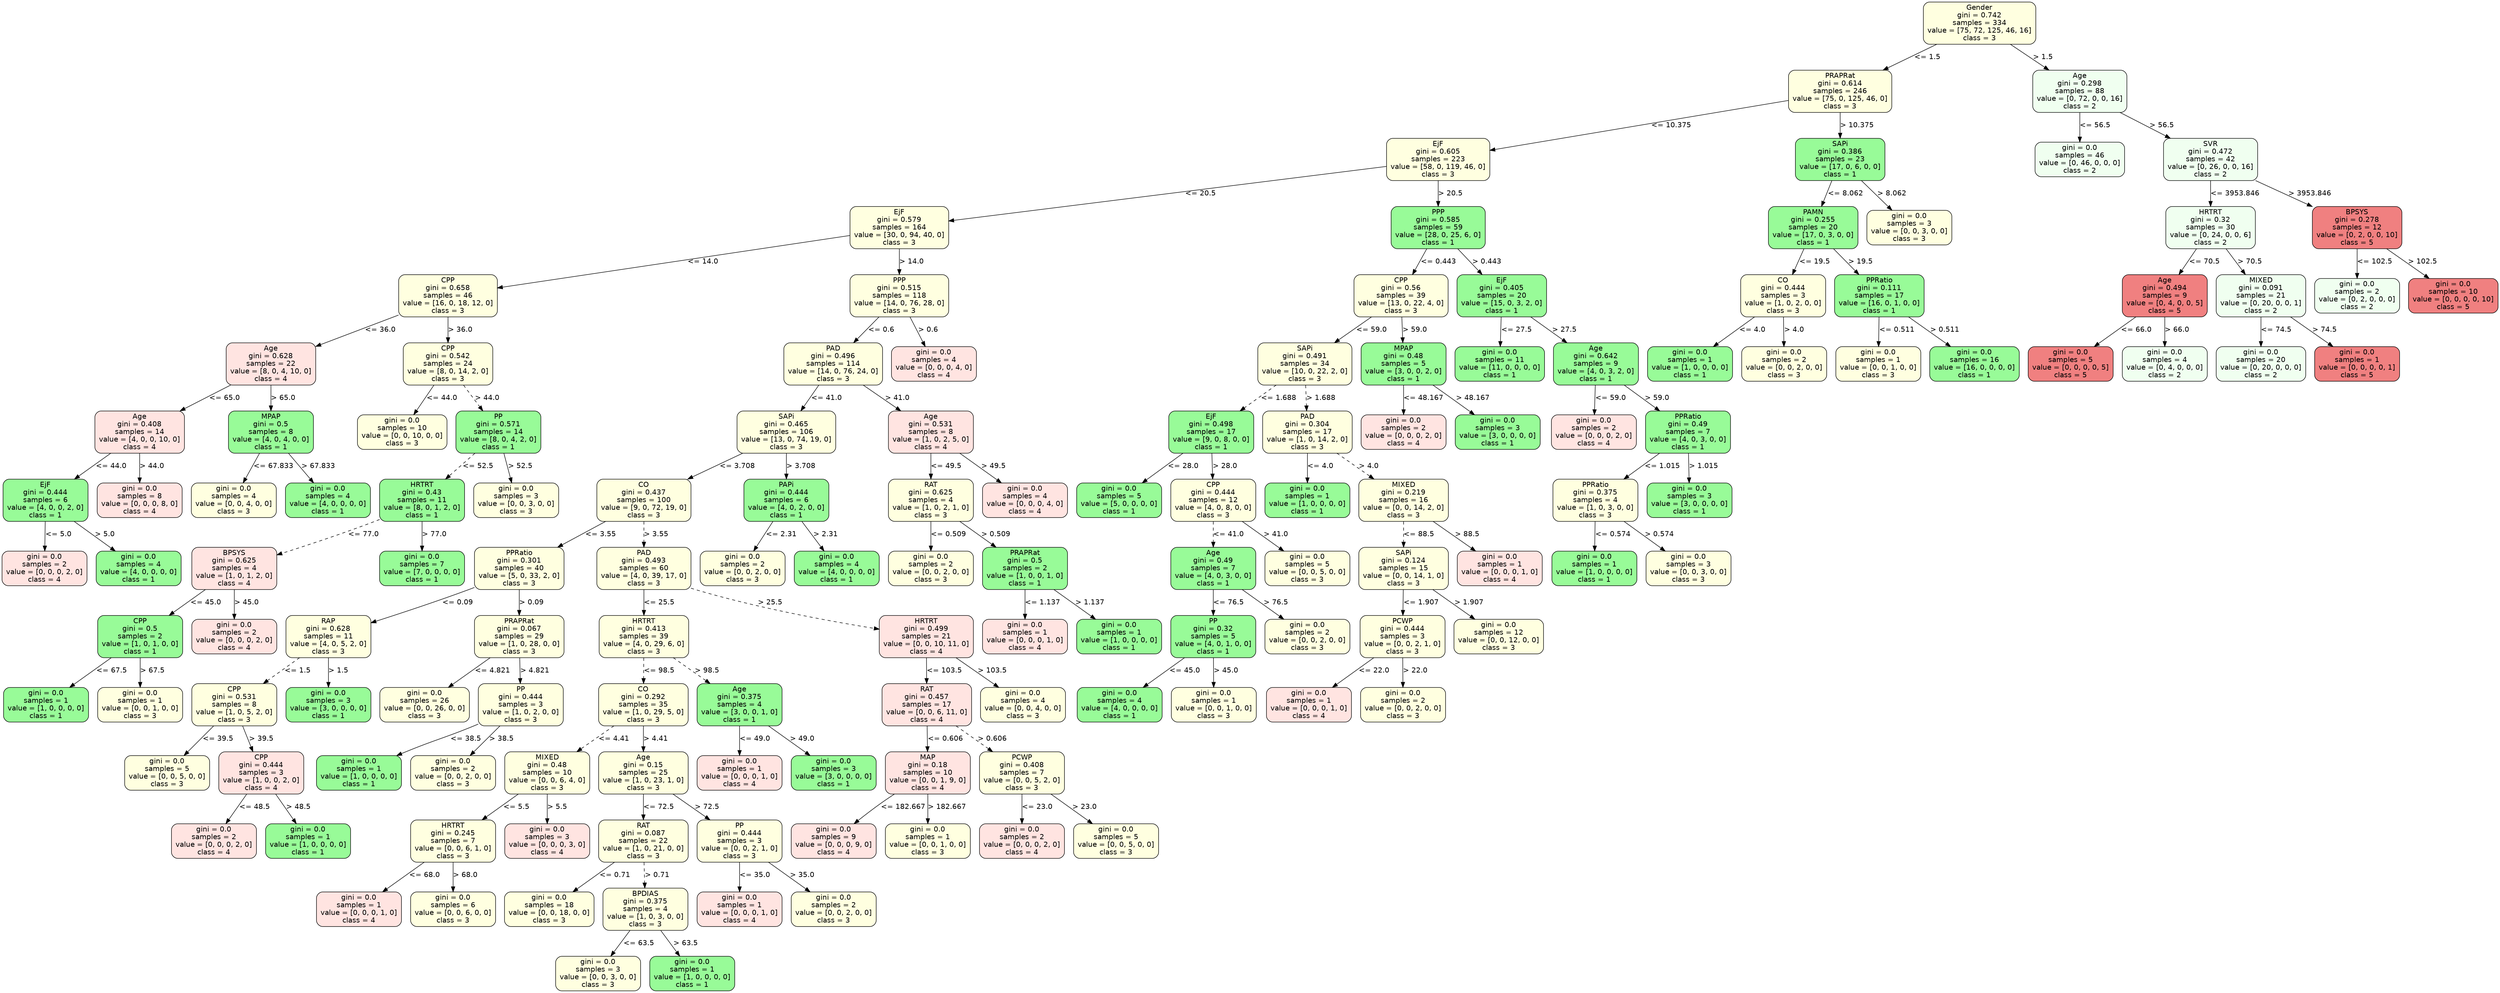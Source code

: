 strict digraph Tree {
	graph [bb="0,0,4344.5,1944"];
	node [color=black,
		fontname=helvetica,
		label="\N",
		shape=box,
		style="filled, rounded"
	];
	edge [fontname=helvetica];
	0	[fillcolor=lightyellow,
		height=1.1528,
		label="Gender\ngini = 0.742\nsamples = 334\nvalue = [75, 72, 125, 46, 16]\nclass = 3",
		pos="3388,1902.5",
		width=2.5694];
	1	[fillcolor=lightyellow,
		height=1.1528,
		label="PRAPRat\ngini = 0.614\nsamples = 246\nvalue = [75, 0, 125, 46, 0]\nclass = 3",
		pos="3276,1768.5",
		width=2.3611];
	0 -> 1	[label="<= 1.5",
		labelangle=45,
		labeldistance=2.5,
		lp="3356,1835.5",
		op="<=",
		param=1.5,
		pos="e,3310.6,1810.3 3353.5,1860.8 3342,1847.3 3329.1,1832 3317.1,1818",
		style=solid];
	124	[fillcolor=honeydew,
		height=1.1528,
		label="Age\ngini = 0.298\nsamples = 88\nvalue = [0, 72, 0, 0, 16]\nclass = 2",
		pos="3675,1768.5",
		width=2.1528];
	0 -> 124	[label="> 1.5",
		labelangle=-45,
		labeldistance=2.5,
		lp="3556.5,1835.5",
		op=">",
		param=1.5,
		pos="e,3597.3,1805.2 3476.1,1861 3511.6,1844.7 3552.5,1825.8 3588,1809.5",
		style=solid];
	2	[fillcolor=lightyellow,
		height=1.1528,
		label="EjF\ngini = 0.605\nsamples = 223\nvalue = [58, 0, 119, 46, 0]\nclass = 3",
		pos="2562,1634.5",
		width=2.3611];
	1 -> 2	[label="<= 10.375",
		lp="2972,1701.5",
		op="<=",
		param=10.375,
		pos="e,2647.1,1651.2 3190.9,1751.8 3056.8,1727 2797,1678.9 2656.9,1653",
		style=solid];
	115	[fillcolor=palegreen,
		height=1.1528,
		label="SAPi\ngini = 0.386\nsamples = 23\nvalue = [17, 0, 6, 0, 0]\nclass = 1",
		pos="3276,1634.5",
		width=2.0417];
	1 -> 115	[label="> 10.375",
		lp="3303,1701.5",
		op=">",
		param=10.375,
		pos="e,3276,1676.3 3276,1726.8 3276,1714 3276,1699.7 3276,1686.3",
		style=solid];
	3	[fillcolor=lightyellow,
		height=1.1528,
		label="EjF\ngini = 0.579\nsamples = 164\nvalue = [30, 0, 94, 40, 0]\nclass = 3",
		pos="1710,1500.5",
		width=2.25];
	2 -> 3	[label="<= 20.5",
		lp="2185.5,1567.5",
		op="<=",
		param=20.5,
		pos="e,1791.2,1514.1 2476.8,1620.3 2315.6,1595.3 1967.3,1541.4 1801.4,1515.7",
		style=solid];
	82	[fillcolor=palegreen,
		height=1.1528,
		label="PPP\ngini = 0.585\nsamples = 59\nvalue = [28, 0, 25, 6, 0]\nclass = 1",
		pos="2562,1500.5",
		width=2.1528];
	2 -> 82	[label="> 20.5",
		lp="2581.5,1567.5",
		op=">",
		param=20.5,
		pos="e,2562,1542.3 2562,1592.8 2562,1580 2562,1565.7 2562,1552.3",
		style=solid];
	4	[fillcolor=lightyellow,
		height=1.1528,
		label="CPP\ngini = 0.658\nsamples = 46\nvalue = [16, 0, 18, 12, 0]\nclass = 3",
		pos="805,1366.5",
		width=2.25];
	3 -> 4	[label="<= 14.0",
		lp="1308.5,1433.5",
		op="<=",
		param=14.0,
		pos="e,886.25,1379.4 1628.9,1487.7 1460.4,1463.1 1073.3,1406.6 896.32,1380.8",
		style=solid];
	25	[fillcolor=lightyellow,
		height=1.1528,
		label="PPP\ngini = 0.515\nsamples = 118\nvalue = [14, 0, 76, 28, 0]\nclass = 3",
		pos="1710,1366.5",
		width=2.25];
	3 -> 25	[label="> 14.0",
		lp="1729.5,1433.5",
		op=">",
		param=14.0,
		pos="e,1710,1408.3 1710,1458.8 1710,1446 1710,1431.7 1710,1418.3",
		style=solid];
	5	[fillcolor=mistyrose,
		height=1.1528,
		label="Age\ngini = 0.628\nsamples = 22\nvalue = [8, 0, 4, 10, 0]\nclass = 4",
		pos="526,1232.5",
		width=2.0417];
	4 -> 5	[label="<= 36.0",
		lp="697.5,1299.5",
		op="<=",
		param=36.0,
		pos="e,599.65,1268.3 723.93,1327.1 687.74,1310 645.14,1289.9 608.76,1272.7",
		style=solid];
	14	[fillcolor=lightyellow,
		height=1.1528,
		label="CPP\ngini = 0.542\nsamples = 24\nvalue = [8, 0, 14, 2, 0]\nclass = 3",
		pos="805,1232.5",
		width=2.0417];
	4 -> 14	[label="> 36.0",
		lp="824.5,1299.5",
		op=">",
		param=36.0,
		pos="e,805,1274.3 805,1324.8 805,1312 805,1297.7 805,1284.3",
		style=solid];
	6	[fillcolor=mistyrose,
		height=1.1528,
		label="Age\ngini = 0.408\nsamples = 14\nvalue = [4, 0, 0, 10, 0]\nclass = 4",
		pos="307,1098.5",
		width=2.0417];
	5 -> 6	[label="<= 65.0",
		lp="447.5,1165.5",
		op="<=",
		param=65.0,
		pos="e,374.45,1140.2 458.8,1191 434.85,1176.6 407.7,1160.2 383.05,1145.3",
		style=solid];
	11	[fillcolor=palegreen,
		height=1.1528,
		label="MPAP\ngini = 0.5\nsamples = 8\nvalue = [4, 0, 4, 0, 0]\nclass = 1",
		pos="526,1098.5",
		width=1.9444];
	5 -> 11	[label="> 65.0",
		lp="545.5,1165.5",
		op=">",
		param=65.0,
		pos="e,526,1140.3 526,1190.8 526,1178 526,1163.7 526,1150.3",
		style=solid];
	7	[fillcolor=palegreen,
		height=1.1528,
		label="EjF\ngini = 0.444\nsamples = 6\nvalue = [4, 0, 0, 2, 0]\nclass = 1",
		pos="149,964.5",
		width=1.9444];
	6 -> 7	[label="<= 44.0",
		lp="256.5,1031.5",
		op="<=",
		param=44.0,
		pos="e,197.53,1006 258.31,1056.8 241.56,1042.8 222.67,1027 205.36,1012.6",
		style=solid];
	10	[fillcolor=mistyrose,
		height=0.94444,
		label="gini = 0.0\nsamples = 8\nvalue = [0, 0, 0, 8, 0]\nclass = 4",
		pos="307,964.5",
		width=1.9444];
	6 -> 10	[label="> 44.0",
		lp="326.5,1031.5",
		op=">",
		param=44.0,
		pos="e,307,998.74 307,1056.8 307,1041.7 307,1024.4 307,1009.1",
		style=solid];
	8	[fillcolor=mistyrose,
		height=0.94444,
		label="gini = 0.0\nsamples = 2\nvalue = [0, 0, 0, 2, 0]\nclass = 4",
		pos="70,830.5",
		width=1.9444];
	7 -> 8	[label="<= 5.0",
		lp="132,897.5",
		op="<=",
		param=5.0,
		pos="e,89.896,864.74 124.65,922.82 115.33,907.24 104.68,889.45 95.272,873.73",
		style=solid];
	9	[fillcolor=palegreen,
		height=0.94444,
		label="gini = 0.0\nsamples = 4\nvalue = [4, 0, 0, 0, 0]\nclass = 1",
		pos="228,830.5",
		width=1.9444];
	7 -> 9	[label="> 5.0",
		lp="206.5,897.5",
		op=">",
		param=5.0,
		pos="e,208.1,864.74 173.35,922.82 182.67,907.24 193.32,889.45 202.73,873.73",
		style=solid];
	12	[fillcolor=lightyellow,
		height=0.94444,
		label="gini = 0.0\nsamples = 4\nvalue = [0, 0, 4, 0, 0]\nclass = 3",
		pos="465,964.5",
		width=1.9444];
	11 -> 12	[label="<= 67.833",
		lp="529,1031.5",
		op="<=",
		param=67.833,
		pos="e,480.36,998.74 507.2,1056.8 500.07,1041.4 491.93,1023.8 484.72,1008.2",
		style=solid];
	13	[fillcolor=palegreen,
		height=0.94444,
		label="gini = 0.0\nsamples = 4\nvalue = [4, 0, 0, 0, 0]\nclass = 1",
		pos="623,964.5",
		width=1.9444];
	11 -> 13	[label="> 67.833",
		lp="605,1031.5",
		op=">",
		param=67.833,
		pos="e,598.57,998.74 555.89,1056.8 567.56,1040.9 580.91,1022.8 592.62,1006.8",
		style=solid];
	15	[fillcolor=lightyellow,
		height=0.94444,
		label="gini = 0.0\nsamples = 10\nvalue = [0, 0, 10, 0, 0]\nclass = 3",
		pos="747,1098.5",
		width=2.0417];
	14 -> 15	[label="<= 44.0",
		lp="801.5,1165.5",
		op="<=",
		param=44.0,
		pos="e,761.61,1132.7 787.12,1190.8 780.34,1175.4 772.61,1157.8 765.75,1142.2",
		style=solid];
	16	[fillcolor=palegreen,
		height=1.1528,
		label="PP\ngini = 0.571\nsamples = 14\nvalue = [8, 0, 4, 2, 0]\nclass = 1",
		pos="909,1098.5",
		width=1.9444];
	14 -> 16	[label="> 44.0",
		lp="880.5,1165.5",
		op=">",
		param=44.0,
		pos="e,876.87,1140.3 837.05,1190.8 847.63,1177.4 859.5,1162.3 870.51,1148.4",
		style=dashed];
	17	[fillcolor=palegreen,
		height=1.1528,
		label="HRTRT\ngini = 0.43\nsamples = 11\nvalue = [8, 0, 1, 2, 0]\nclass = 1",
		pos="781,964.5",
		width=1.9444];
	16 -> 17	[label="<= 52.5",
		lp="872.5,1031.5",
		op="<=",
		param=52.5,
		pos="e,820.54,1006.3 869.55,1056.8 856.29,1043.1 841.37,1027.8 827.61,1013.6",
		style=dashed];
	24	[fillcolor=lightyellow,
		height=0.94444,
		label="gini = 0.0\nsamples = 3\nvalue = [0, 0, 3, 0, 0]\nclass = 3",
		pos="939,964.5",
		width=1.9444];
	16 -> 24	[label="> 52.5",
		lp="944.5,1031.5",
		op=">",
		param=52.5,
		pos="e,931.44,998.74 918.25,1056.8 921.72,1041.5 925.68,1024.1 929.2,1008.6",
		style=solid];
	18	[fillcolor=mistyrose,
		height=1.1528,
		label="BPSYS\ngini = 0.625\nsamples = 4\nvalue = [1, 0, 1, 2, 0]\nclass = 4",
		pos="583,830.5",
		width=1.9444];
	17 -> 18	[label="<= 77.0",
		lp="711.5,897.5",
		op="<=",
		param=77.0,
		pos="e,643.98,872.15 720.25,923 698.78,908.68 674.47,892.48 652.34,877.73",
		style=dashed];
	23	[fillcolor=palegreen,
		height=0.94444,
		label="gini = 0.0\nsamples = 7\nvalue = [7, 0, 0, 0, 0]\nclass = 1",
		pos="781,830.5",
		width=1.9444];
	17 -> 23	[label="> 77.0",
		lp="800.5,897.5",
		op=">",
		param=77.0,
		pos="e,781,864.74 781,922.82 781,907.68 781,890.44 781,875.05",
		style=solid];
	19	[fillcolor=palegreen,
		height=1.1528,
		label="CPP\ngini = 0.5\nsamples = 2\nvalue = [1, 0, 1, 0, 0]\nclass = 1",
		pos="425,696.5",
		width=1.9444];
	18 -> 19	[label="<= 45.0",
		lp="532.5,763.5",
		op="<=",
		param=45.0,
		pos="e,473.53,738.05 534.31,788.82 517.56,774.83 498.67,759.04 481.36,744.59",
		style=solid];
	22	[fillcolor=mistyrose,
		height=0.94444,
		label="gini = 0.0\nsamples = 2\nvalue = [0, 0, 0, 2, 0]\nclass = 4",
		pos="583,696.5",
		width=1.9444];
	18 -> 22	[label="> 45.0",
		lp="602.5,763.5",
		op=">",
		param=45.0,
		pos="e,583,730.74 583,788.82 583,773.68 583,756.44 583,741.05",
		style=solid];
	20	[fillcolor=palegreen,
		height=0.94444,
		label="gini = 0.0\nsamples = 1\nvalue = [1, 0, 0, 0, 0]\nclass = 1",
		pos="267,562.5",
		width=1.9444];
	19 -> 20	[label="<= 67.5",
		lp="374.5,629.5",
		op="<=",
		param=67.5,
		pos="e,306.53,596.53 376.31,654.82 356.62,638.37 333.98,619.46 314.43,603.12",
		style=solid];
	21	[fillcolor=lightyellow,
		height=0.94444,
		label="gini = 0.0\nsamples = 1\nvalue = [0, 0, 1, 0, 0]\nclass = 3",
		pos="425,562.5",
		width=1.9444];
	19 -> 21	[label="> 67.5",
		lp="444.5,629.5",
		op=">",
		param=67.5,
		pos="e,425,596.74 425,654.82 425,639.68 425,622.44 425,607.05",
		style=solid];
	26	[fillcolor=lightyellow,
		height=1.1528,
		label="PAD\ngini = 0.496\nsamples = 114\nvalue = [14, 0, 76, 24, 0]\nclass = 3",
		pos="1599,1232.5",
		width=2.25];
	25 -> 26	[label="<= 0.6",
		lp="1678,1299.5",
		op="<=",
		param=0.6,
		pos="e,1633.3,1274.3 1675.8,1324.8 1664.4,1311.3 1651.6,1296 1639.8,1282",
		style=solid];
	81	[fillcolor=mistyrose,
		height=0.94444,
		label="gini = 0.0\nsamples = 4\nvalue = [0, 0, 0, 4, 0]\nclass = 4",
		pos="1768,1232.5",
		width=1.9444];
	25 -> 81	[label="> 0.6",
		lp="1756.5,1299.5",
		op=">",
		param=0.6,
		pos="e,1753.4,1266.7 1727.9,1324.8 1734.7,1309.4 1742.4,1291.8 1749.3,1276.2",
		style=solid];
	27	[fillcolor=lightyellow,
		height=1.1528,
		label="SAPi\ngini = 0.465\nsamples = 106\nvalue = [13, 0, 74, 19, 0]\nclass = 3",
		pos="1483,1098.5",
		width=2.25];
	26 -> 27	[label="<= 41.0",
		lp="1568.5,1165.5",
		op="<=",
		param=41.0,
		pos="e,1518.8,1140.3 1563.2,1190.8 1551.3,1177.3 1538,1162 1525.6,1148",
		style=solid];
	74	[fillcolor=mistyrose,
		height=1.1528,
		label="Age\ngini = 0.531\nsamples = 8\nvalue = [1, 0, 2, 5, 0]\nclass = 4",
		pos="1711,1098.5",
		width=1.9444];
	26 -> 74	[label="> 41.0",
		lp="1678.5,1165.5",
		op=">",
		param=41.0,
		pos="e,1676.4,1140.3 1633.5,1190.8 1645,1177.3 1657.9,1162 1669.9,1148",
		style=solid];
	28	[fillcolor=lightyellow,
		height=1.1528,
		label="CO\ngini = 0.437\nsamples = 100\nvalue = [9, 0, 72, 19, 0]\nclass = 3",
		pos="1229,964.5",
		width=2.1528];
	27 -> 28	[label="<= 3.708",
		lp="1391.5,1031.5",
		op="<=",
		param=3.708,
		pos="e,1306.8,1005.9 1405.1,1057 1376.8,1042.3 1344.7,1025.6 1315.7,1010.5",
		style=solid];
	71	[fillcolor=palegreen,
		height=1.1528,
		label="PAPi\ngini = 0.444\nsamples = 6\nvalue = [4, 0, 2, 0, 0]\nclass = 1",
		pos="1483,964.5",
		width=1.9444];
	27 -> 71	[label="> 3.708",
		lp="1506,1031.5",
		op=">",
		param=3.708,
		pos="e,1483,1006.3 1483,1056.8 1483,1044 1483,1029.7 1483,1016.3",
		style=solid];
	29	[fillcolor=lightyellow,
		height=1.1528,
		label="PPRatio\ngini = 0.301\nsamples = 40\nvalue = [5, 0, 33, 2, 0]\nclass = 3",
		pos="1021,830.5",
		width=2.0417];
	28 -> 29	[label="<= 3.55",
		lp="1155.5,897.5",
		op="<=",
		param=3.55,
		pos="e,1085.1,872.15 1165.2,923 1142.5,908.62 1116.9,892.34 1093.5,877.53",
		style=solid];
	42	[fillcolor=lightyellow,
		height=1.1528,
		label="PAD\ngini = 0.493\nsamples = 60\nvalue = [4, 0, 39, 17, 0]\nclass = 3",
		pos="1229,830.5",
		width=2.1528];
	28 -> 42	[label="> 3.55",
		lp="1248.5,897.5",
		op=">",
		param=3.55,
		pos="e,1229,872.27 1229,922.82 1229,910.02 1229,895.73 1229,882.32",
		style=dashed];
	30	[fillcolor=lightyellow,
		height=1.1528,
		label="RAP\ngini = 0.628\nsamples = 11\nvalue = [4, 0, 5, 2, 0]\nclass = 3",
		pos="741,696.5",
		width=1.9444];
	29 -> 30	[label="<= 0.09",
		lp="913.5,763.5",
		op="<=",
		param=0.09,
		pos="e,811.18,730.59 947.43,794.82 908.35,776.39 860.27,753.73 820.35,734.91",
		style=solid];
	37	[fillcolor=lightyellow,
		height=1.1528,
		label="PRAPRat\ngini = 0.067\nsamples = 29\nvalue = [1, 0, 28, 0, 0]\nclass = 3",
		pos="1021,696.5",
		width=2.0417];
	29 -> 37	[label="> 0.09",
		lp="1040.5,763.5",
		op=">",
		param=0.09,
		pos="e,1021,738.27 1021,788.82 1021,776.02 1021,761.73 1021,748.32",
		style=solid];
	31	[fillcolor=lightyellow,
		height=1.1528,
		label="CPP\ngini = 0.531\nsamples = 8\nvalue = [1, 0, 5, 2, 0]\nclass = 3",
		pos="583,562.5",
		width=1.9444];
	30 -> 31	[label="<= 1.5",
		lp="687,629.5",
		op="<=",
		param=1.5,
		pos="e,631.53,604.05 692.31,654.82 675.56,640.83 656.67,625.04 639.36,610.59",
		style=dashed];
	36	[fillcolor=palegreen,
		height=0.94444,
		label="gini = 0.0\nsamples = 3\nvalue = [3, 0, 0, 0, 0]\nclass = 1",
		pos="741,562.5",
		width=1.9444];
	30 -> 36	[label="> 1.5",
		lp="756.5,629.5",
		op=">",
		param=1.5,
		pos="e,741,596.74 741,654.82 741,639.68 741,622.44 741,607.05",
		style=solid];
	32	[fillcolor=lightyellow,
		height=0.94444,
		label="gini = 0.0\nsamples = 5\nvalue = [0, 0, 5, 0, 0]\nclass = 3",
		pos="432,428.5",
		width=1.9444];
	31 -> 32	[label="<= 39.5",
		lp="536.5,495.5",
		op="<=",
		param=39.5,
		pos="e,470.03,462.74 536.46,520.82 517.81,504.51 496.38,485.78 477.8,469.54",
		style=solid];
	33	[fillcolor=mistyrose,
		height=1.1528,
		label="CPP\ngini = 0.444\nsamples = 3\nvalue = [1, 0, 0, 2, 0]\nclass = 4",
		pos="590,428.5",
		width=1.9444];
	31 -> 33	[label="> 39.5",
		lp="606.5,495.5",
		op=">",
		param=39.5,
		pos="e,587.84,470.27 585.16,520.82 585.84,508.02 586.59,493.73 587.31,480.32",
		style=solid];
	34	[fillcolor=mistyrose,
		height=0.94444,
		label="gini = 0.0\nsamples = 2\nvalue = [0, 0, 0, 2, 0]\nclass = 4",
		pos="513,294.5",
		width=1.9444];
	33 -> 34	[label="<= 48.5",
		lp="577.5,361.5",
		op="<=",
		param=48.5,
		pos="e,532.39,328.74 566.27,386.82 557.18,371.24 546.8,353.45 537.63,337.73",
		style=solid];
	35	[fillcolor=palegreen,
		height=0.94444,
		label="gini = 0.0\nsamples = 1\nvalue = [1, 0, 0, 0, 0]\nclass = 1",
		pos="671,294.5",
		width=1.9444];
	33 -> 35	[label="> 48.5",
		lp="652.5,361.5",
		op=">",
		param=48.5,
		pos="e,650.6,328.74 614.96,386.82 624.61,371.1 635.65,353.11 645.36,337.29",
		style=solid];
	38	[fillcolor=lightyellow,
		height=0.94444,
		label="gini = 0.0\nsamples = 26\nvalue = [0, 0, 26, 0, 0]\nclass = 3",
		pos="903,562.5",
		width=2.0417];
	37 -> 38	[label="<= 4.821",
		lp="993.5,629.5",
		op="<=",
		param=4.821,
		pos="e,932.72,596.74 984.63,654.82 970.32,638.8 953.91,620.45 939.57,604.41",
		style=solid];
	39	[fillcolor=lightyellow,
		height=1.1528,
		label="PP\ngini = 0.444\nsamples = 3\nvalue = [1, 0, 2, 0, 0]\nclass = 3",
		pos="1065,562.5",
		width=1.9444];
	37 -> 39	[label="> 4.821",
		lp="1068,629.5",
		op=">",
		param=4.821,
		pos="e,1051.4,604.27 1034.6,654.82 1038.9,641.9 1043.7,627.45 1048.2,613.92",
		style=solid];
	40	[fillcolor=palegreen,
		height=0.94444,
		label="gini = 0.0\nsamples = 1\nvalue = [1, 0, 0, 0, 0]\nclass = 1",
		pos="750,428.5",
		width=1.9444];
	39 -> 40	[label="<= 38.5",
		lp="951.5,495.5",
		op="<=",
		param=38.5,
		pos="e,812.53,462.69 994.6,525.13 991.38,523.69 988.16,522.31 985,521 968.15,514.03 845.83,477.01 829,470 826.63,469.01 824.24,467.99 \
821.84,466.92",
		style=solid];
	41	[fillcolor=lightyellow,
		height=0.94444,
		label="gini = 0.0\nsamples = 2\nvalue = [0, 0, 2, 0, 0]\nclass = 3",
		pos="908,428.5",
		width=1.9444];
	39 -> 41	[label="> 38.5",
		lp="1011.5,495.5",
		op=">",
		param=38.5,
		pos="e,947.28,462.53 1016.6,520.82 997.05,504.37 974.55,485.46 955.13,469.12",
		style=solid];
	43	[fillcolor=lightyellow,
		height=1.1528,
		label="HRTRT\ngini = 0.413\nsamples = 39\nvalue = [4, 0, 29, 6, 0]\nclass = 3",
		pos="1229,696.5",
		width=2.0417];
	42 -> 43	[label="<= 25.5",
		lp="1252.5,763.5",
		op="<=",
		param=25.5,
		pos="e,1229,738.27 1229,788.82 1229,776.02 1229,761.73 1229,748.32",
		style=solid];
	62	[fillcolor=mistyrose,
		height=1.1528,
		label="HRTRT\ngini = 0.499\nsamples = 21\nvalue = [0, 0, 10, 11, 0]\nclass = 4",
		pos="1703,696.5",
		width=2.1528];
	42 -> 62	[label="> 25.5",
		lp="1440.5,763.5",
		op=">",
		param=25.5,
		pos="e,1625.3,711.04 1306.9,792.3 1310,791.14 1313,790.04 1316,789 1416.4,754.17 1536,728.15 1615.4,712.93",
		style=dashed];
	44	[fillcolor=lightyellow,
		height=1.1528,
		label="CO\ngini = 0.292\nsamples = 35\nvalue = [1, 0, 29, 5, 0]\nclass = 3",
		pos="1228,562.5",
		width=2.0417];
	43 -> 44	[label="<= 98.5",
		lp="1252.5,629.5",
		op="<=",
		param=98.5,
		pos="e,1228.3,604.27 1228.7,654.82 1228.6,642.02 1228.5,627.73 1228.4,614.32",
		style=dashed];
	59	[fillcolor=palegreen,
		height=1.1528,
		label="Age\ngini = 0.375\nsamples = 4\nvalue = [3, 0, 0, 1, 0]\nclass = 1",
		pos="1390,562.5",
		width=1.9444];
	43 -> 59	[label="> 98.5",
		lp="1334.5,629.5",
		op=">",
		param=98.5,
		pos="e,1340.5,604.05 1278.6,654.82 1295.7,640.83 1314.9,625.04 1332.6,610.59",
		style=dashed];
	45	[fillcolor=lightyellow,
		height=1.1528,
		label="MIXED\ngini = 0.48\nsamples = 10\nvalue = [0, 0, 6, 4, 0]\nclass = 3",
		pos="1066,428.5",
		width=1.9444];
	44 -> 45	[label="<= 4.41",
		lp="1175.5,495.5",
		op="<=",
		param=4.41,
		pos="e,1115.8,470.05 1178.1,520.82 1160.9,506.83 1141.5,491.04 1123.8,476.59",
		style=dashed];
	50	[fillcolor=lightyellow,
		height=1.1528,
		label="Age\ngini = 0.15\nsamples = 25\nvalue = [1, 0, 23, 1, 0]\nclass = 3",
		pos="1228,428.5",
		width=2.0417];
	44 -> 50	[label="> 4.41",
		lp="1247.5,495.5",
		op=">",
		param=4.41,
		pos="e,1228,470.27 1228,520.82 1228,508.02 1228,493.73 1228,480.32",
		style=solid];
	46	[fillcolor=lightyellow,
		height=1.1528,
		label="HRTRT\ngini = 0.245\nsamples = 7\nvalue = [0, 0, 6, 1, 0]\nclass = 3",
		pos="908,294.5",
		width=1.9444];
	45 -> 46	[label="<= 5.5",
		lp="1012,361.5",
		op="<=",
		param=5.5,
		pos="e,956.53,336.05 1017.3,386.82 1000.6,372.83 981.67,357.04 964.36,342.59",
		style=solid];
	49	[fillcolor=mistyrose,
		height=0.94444,
		label="gini = 0.0\nsamples = 3\nvalue = [0, 0, 0, 3, 0]\nclass = 4",
		pos="1066,294.5",
		width=1.9444];
	45 -> 49	[label="> 5.5",
		lp="1081.5,361.5",
		op=">",
		param=5.5,
		pos="e,1066,328.74 1066,386.82 1066,371.68 1066,354.44 1066,339.05",
		style=solid];
	47	[fillcolor=mistyrose,
		height=0.94444,
		label="gini = 0.0\nsamples = 1\nvalue = [0, 0, 0, 1, 0]\nclass = 4",
		pos="750,160.5",
		width=1.9444];
	46 -> 47	[label="<= 68.0",
		lp="857.5,227.5",
		op="<=",
		param=68.0,
		pos="e,789.53,194.53 859.31,252.82 839.62,236.37 816.98,217.46 797.43,201.12",
		style=solid];
	48	[fillcolor=lightyellow,
		height=0.94444,
		label="gini = 0.0\nsamples = 6\nvalue = [0, 0, 6, 0, 0]\nclass = 3",
		pos="908,160.5",
		width=1.9444];
	46 -> 48	[label="> 68.0",
		lp="927.5,227.5",
		op=">",
		param=68.0,
		pos="e,908,194.74 908,252.82 908,237.68 908,220.44 908,205.05",
		style=solid];
	51	[fillcolor=lightyellow,
		height=1.1528,
		label="RAT\ngini = 0.087\nsamples = 22\nvalue = [1, 0, 21, 0, 0]\nclass = 3",
		pos="1228,294.5",
		width=2.0417];
	50 -> 51	[label="<= 72.5",
		lp="1251.5,361.5",
		op="<=",
		param=72.5,
		pos="e,1228,336.27 1228,386.82 1228,374.02 1228,359.73 1228,346.32",
		style=solid];
	56	[fillcolor=lightyellow,
		height=1.1528,
		label="PP\ngini = 0.444\nsamples = 3\nvalue = [0, 0, 2, 1, 0]\nclass = 3",
		pos="1390,294.5",
		width=1.9444];
	50 -> 56	[label="> 72.5",
		lp="1333.5,361.5",
		op=">",
		param=72.5,
		pos="e,1340.2,336.05 1277.9,386.82 1295.1,372.83 1314.5,357.04 1332.2,342.59",
		style=solid];
	52	[fillcolor=lightyellow,
		height=0.94444,
		label="gini = 0.0\nsamples = 18\nvalue = [0, 0, 18, 0, 0]\nclass = 3",
		pos="1070,160.5",
		width=2.0417];
	51 -> 52	[label="<= 0.71",
		lp="1177.5,227.5",
		op="<=",
		param=0.71,
		pos="e,1109.5,194.53 1179.3,252.82 1159.6,236.37 1137,217.46 1117.4,201.12",
		style=solid];
	53	[fillcolor=lightyellow,
		height=1.1528,
		label="BPDIAS\ngini = 0.375\nsamples = 4\nvalue = [1, 0, 3, 0, 0]\nclass = 3",
		pos="1232,160.5",
		width=1.9444];
	51 -> 53	[label="> 0.71",
		lp="1250.5,227.5",
		op=">",
		param=0.71,
		pos="e,1230.8,202.27 1229.2,252.82 1229.6,240.02 1230.1,225.73 1230.5,212.32",
		style=dashed];
	54	[fillcolor=lightyellow,
		height=0.94444,
		label="gini = 0.0\nsamples = 3\nvalue = [0, 0, 3, 0, 0]\nclass = 3",
		pos="1153,34",
		width=1.9444];
	53 -> 54	[label="<= 63.5",
		lp="1218.5,93.5",
		op="<=",
		param=63.5,
		pos="e,1174.2,68.379 1206.1,118.73 1197.6,105.35 1188.2,90.465 1179.6,76.995",
		style=solid];
	55	[fillcolor=palegreen,
		height=0.94444,
		label="gini = 0.0\nsamples = 1\nvalue = [1, 0, 0, 0, 0]\nclass = 1",
		pos="1311,34",
		width=1.9444];
	53 -> 55	[label="> 63.5",
		lp="1298.5,93.5",
		op=">",
		param=63.5,
		pos="e,1289.8,68.379 1257.9,118.73 1266.4,105.35 1275.8,90.465 1284.4,76.995",
		style=solid];
	57	[fillcolor=mistyrose,
		height=0.94444,
		label="gini = 0.0\nsamples = 1\nvalue = [0, 0, 0, 1, 0]\nclass = 4",
		pos="1390,160.5",
		width=1.9444];
	56 -> 57	[label="<= 35.0",
		lp="1413.5,227.5",
		op="<=",
		param=35.0,
		pos="e,1390,194.74 1390,252.82 1390,237.68 1390,220.44 1390,205.05",
		style=solid];
	58	[fillcolor=lightyellow,
		height=0.94444,
		label="gini = 0.0\nsamples = 2\nvalue = [0, 0, 2, 0, 0]\nclass = 3",
		pos="1548,160.5",
		width=1.9444];
	56 -> 58	[label="> 35.0",
		lp="1493.5,227.5",
		op=">",
		param=35.0,
		pos="e,1508.5,194.53 1438.7,252.82 1458.4,236.37 1481,217.46 1500.6,201.12",
		style=solid];
	60	[fillcolor=mistyrose,
		height=0.94444,
		label="gini = 0.0\nsamples = 1\nvalue = [0, 0, 0, 1, 0]\nclass = 4",
		pos="1390,428.5",
		width=1.9444];
	59 -> 60	[label="<= 49.0",
		lp="1413.5,495.5",
		op="<=",
		param=49.0,
		pos="e,1390,462.74 1390,520.82 1390,505.68 1390,488.44 1390,473.05",
		style=solid];
	61	[fillcolor=palegreen,
		height=0.94444,
		label="gini = 0.0\nsamples = 3\nvalue = [3, 0, 0, 0, 0]\nclass = 1",
		pos="1548,428.5",
		width=1.9444];
	59 -> 61	[label="> 49.0",
		lp="1493.5,495.5",
		op=">",
		param=49.0,
		pos="e,1508.5,462.53 1438.7,520.82 1458.4,504.37 1481,485.46 1500.6,469.12",
		style=solid];
	63	[fillcolor=mistyrose,
		height=1.1528,
		label="RAT\ngini = 0.457\nsamples = 17\nvalue = [0, 0, 6, 11, 0]\nclass = 4",
		pos="1704,562.5",
		width=2.0417];
	62 -> 63	[label="<= 103.5",
		lp="1731.5,629.5",
		op="<=",
		param=103.5,
		pos="e,1703.7,604.27 1703.3,654.82 1703.4,642.02 1703.5,627.73 1703.6,614.32",
		style=solid];
	70	[fillcolor=lightyellow,
		height=0.94444,
		label="gini = 0.0\nsamples = 4\nvalue = [0, 0, 4, 0, 0]\nclass = 3",
		pos="1866,562.5",
		width=1.9444];
	62 -> 70	[label="> 103.5",
		lp="1813,629.5",
		op=">",
		param=103.5,
		pos="e,1825.2,596.53 1753.2,654.82 1773.6,638.3 1797.1,619.29 1817.3,602.9",
		style=solid];
	64	[fillcolor=mistyrose,
		height=1.1528,
		label="MAP\ngini = 0.18\nsamples = 10\nvalue = [0, 0, 1, 9, 0]\nclass = 4",
		pos="1706,428.5",
		width=1.9444];
	63 -> 64	[label="<= 0.606",
		lp="1733.5,495.5",
		op="<=",
		param=0.606,
		pos="e,1705.4,470.27 1704.6,520.82 1704.8,508.02 1705,493.73 1705.2,480.32",
		style=solid];
	67	[fillcolor=lightyellow,
		height=1.1528,
		label="PCWP\ngini = 0.408\nsamples = 7\nvalue = [0, 0, 5, 2, 0]\nclass = 3",
		pos="1864,428.5",
		width=1.9444];
	63 -> 67	[label="> 0.606",
		lp="1812,495.5",
		op=">",
		param=0.606,
		pos="e,1814.9,470.05 1753.3,520.82 1770.3,506.83 1789.4,491.04 1806.9,476.59",
		style=dashed];
	65	[fillcolor=mistyrose,
		height=0.94444,
		label="gini = 0.0\nsamples = 9\nvalue = [0, 0, 0, 9, 0]\nclass = 4",
		pos="1548,294.5",
		width=1.9444];
	64 -> 65	[label="<= 182.667",
		lp="1667,361.5",
		op="<=",
		param=182.667,
		pos="e,1585.3,328.83 1654,386.91 1646.6,380.96 1639.1,374.87 1632,369 1619.2,358.33 1605.5,346.52 1592.9,335.54",
		style=solid];
	66	[fillcolor=lightyellow,
		height=0.94444,
		label="gini = 0.0\nsamples = 1\nvalue = [0, 0, 1, 0, 0]\nclass = 3",
		pos="1706,294.5",
		width=1.9444];
	64 -> 66	[label="> 182.667",
		lp="1736.5,361.5",
		op=">",
		param=182.667,
		pos="e,1706,328.74 1706,386.82 1706,371.68 1706,354.44 1706,339.05",
		style=solid];
	68	[fillcolor=mistyrose,
		height=0.94444,
		label="gini = 0.0\nsamples = 2\nvalue = [0, 0, 0, 2, 0]\nclass = 4",
		pos="1864,294.5",
		width=1.9444];
	67 -> 68	[label="<= 23.0",
		lp="1887.5,361.5",
		op="<=",
		param=23.0,
		pos="e,1864,328.74 1864,386.82 1864,371.68 1864,354.44 1864,339.05",
		style=solid];
	69	[fillcolor=lightyellow,
		height=0.94444,
		label="gini = 0.0\nsamples = 5\nvalue = [0, 0, 5, 0, 0]\nclass = 3",
		pos="2022,294.5",
		width=1.9444];
	67 -> 69	[label="> 23.0",
		lp="1967.5,361.5",
		op=">",
		param=23.0,
		pos="e,1982.5,328.53 1912.7,386.82 1932.4,370.37 1955,351.46 1974.6,335.12",
		style=solid];
	72	[fillcolor=lightyellow,
		height=0.94444,
		label="gini = 0.0\nsamples = 2\nvalue = [0, 0, 2, 0, 0]\nclass = 3",
		pos="1395,830.5",
		width=1.9444];
	71 -> 72	[label="<= 2.31",
		lp="1465.5,897.5",
		op="<=",
		param=2.31,
		pos="e,1417.2,864.74 1455.9,922.82 1445.4,907.1 1433.4,889.11 1422.9,873.29",
		style=solid];
	73	[fillcolor=palegreen,
		height=0.94444,
		label="gini = 0.0\nsamples = 4\nvalue = [4, 0, 0, 0, 0]\nclass = 1",
		pos="1553,830.5",
		width=1.9444];
	71 -> 73	[label="> 2.31",
		lp="1540.5,897.5",
		op=">",
		param=2.31,
		pos="e,1535.4,864.74 1504.6,922.82 1512.8,907.24 1522.3,889.45 1530.6,873.73",
		style=solid];
	75	[fillcolor=lightyellow,
		height=1.1528,
		label="RAT\ngini = 0.625\nsamples = 4\nvalue = [1, 0, 2, 1, 0]\nclass = 3",
		pos="1711,964.5",
		width=1.9444];
	74 -> 75	[label="<= 49.5",
		lp="1734.5,1031.5",
		op="<=",
		param=49.5,
		pos="e,1711,1006.3 1711,1056.8 1711,1044 1711,1029.7 1711,1016.3",
		style=solid];
	80	[fillcolor=mistyrose,
		height=0.94444,
		label="gini = 0.0\nsamples = 4\nvalue = [0, 0, 0, 4, 0]\nclass = 4",
		pos="1869,964.5",
		width=1.9444];
	74 -> 80	[label="> 49.5",
		lp="1814.5,1031.5",
		op=">",
		param=49.5,
		pos="e,1829.5,998.53 1759.7,1056.8 1779.4,1040.4 1802,1021.5 1821.6,1005.1",
		style=solid];
	76	[fillcolor=lightyellow,
		height=0.94444,
		label="gini = 0.0\nsamples = 2\nvalue = [0, 0, 2, 0, 0]\nclass = 3",
		pos="1711,830.5",
		width=1.9444];
	75 -> 76	[label="<= 0.509",
		lp="1738.5,897.5",
		op="<=",
		param=0.509,
		pos="e,1711,864.74 1711,922.82 1711,907.68 1711,890.44 1711,875.05",
		style=solid];
	77	[fillcolor=palegreen,
		height=1.1528,
		label="PRAPRat\ngini = 0.5\nsamples = 2\nvalue = [1, 0, 0, 1, 0]\nclass = 1",
		pos="1869,830.5",
		width=1.9444];
	75 -> 77	[label="> 0.509",
		lp="1818,897.5",
		op=">",
		param=0.509,
		pos="e,1820.5,872.05 1759.7,922.82 1776.4,908.83 1795.3,893.04 1812.6,878.59",
		style=solid];
	78	[fillcolor=mistyrose,
		height=0.94444,
		label="gini = 0.0\nsamples = 1\nvalue = [0, 0, 0, 1, 0]\nclass = 4",
		pos="1869,696.5",
		width=1.9444];
	77 -> 78	[label="<= 1.137",
		lp="1896.5,763.5",
		op="<=",
		param=1.137,
		pos="e,1869,730.74 1869,788.82 1869,773.68 1869,756.44 1869,741.05",
		style=solid];
	79	[fillcolor=palegreen,
		height=0.94444,
		label="gini = 0.0\nsamples = 1\nvalue = [1, 0, 0, 0, 0]\nclass = 1",
		pos="2027,696.5",
		width=1.9444];
	77 -> 79	[label="> 1.137",
		lp="1976,763.5",
		op=">",
		param=1.137,
		pos="e,1987.5,730.53 1917.7,788.82 1937.4,772.37 1960,753.46 1979.6,737.12",
		style=solid];
	83	[fillcolor=lightyellow,
		height=1.1528,
		label="CPP\ngini = 0.56\nsamples = 39\nvalue = [13, 0, 22, 4, 0]\nclass = 3",
		pos="2500,1366.5",
		width=2.1528];
	82 -> 83	[label="<= 0.443",
		lp="2560.5,1433.5",
		op="<=",
		param=0.443,
		pos="e,2519.2,1408.3 2542.9,1458.8 2536.8,1445.8 2529.9,1431.2 2523.5,1417.5",
		style=solid];
	106	[fillcolor=palegreen,
		height=1.1528,
		label="EjF\ngini = 0.405\nsamples = 20\nvalue = [15, 0, 3, 2, 0]\nclass = 1",
		pos="2669,1366.5",
		width=2.0417];
	82 -> 106	[label="> 0.443",
		lp="2642,1433.5",
		op=">",
		param=0.443,
		pos="e,2635.9,1408.3 2595,1458.8 2605.9,1445.4 2618.1,1430.3 2629.4,1416.4",
		style=solid];
	84	[fillcolor=lightyellow,
		height=1.1528,
		label="SAPi\ngini = 0.491\nsamples = 34\nvalue = [10, 0, 22, 2, 0]\nclass = 3",
		pos="2339,1232.5",
		width=2.1528];
	83 -> 84	[label="<= 59.0",
		lp="2448.5,1299.5",
		op="<=",
		param=59.0,
		pos="e,2388.5,1274 2450.4,1324.8 2433.3,1310.8 2414.1,1295 2396.4,1280.6",
		style=solid];
	103	[fillcolor=palegreen,
		height=1.1528,
		label="MPAP\ngini = 0.48\nsamples = 5\nvalue = [3, 0, 0, 2, 0]\nclass = 1",
		pos="2505,1232.5",
		width=1.9444];
	83 -> 103	[label="> 59.0",
		lp="2522.5,1299.5",
		op=">",
		param=59.0,
		pos="e,2503.5,1274.3 2501.5,1324.8 2502,1312 2502.6,1297.7 2503.1,1284.3",
		style=solid];
	85	[fillcolor=palegreen,
		height=1.1528,
		label="EjF\ngini = 0.498\nsamples = 17\nvalue = [9, 0, 8, 0, 0]\nclass = 1",
		pos="2181,1098.5",
		width=1.9444];
	84 -> 85	[label="<= 1.688",
		lp="2292.5,1165.5",
		op="<=",
		param=1.688,
		pos="e,2229.5,1140 2290.3,1190.8 2273.6,1176.8 2254.7,1161 2237.4,1146.6",
		style=dashed];
	94	[fillcolor=lightyellow,
		height=1.1528,
		label="PAD\ngini = 0.304\nsamples = 17\nvalue = [1, 0, 14, 2, 0]\nclass = 3",
		pos="2343,1098.5",
		width=2.0417];
	84 -> 94	[label="> 1.688",
		lp="2365,1165.5",
		op=">",
		param=1.688,
		pos="e,2341.8,1140.3 2340.2,1190.8 2340.6,1178 2341.1,1163.7 2341.5,1150.3",
		style=dashed];
	86	[fillcolor=palegreen,
		height=0.94444,
		label="gini = 0.0\nsamples = 5\nvalue = [5, 0, 0, 0, 0]\nclass = 1",
		pos="2027,964.5",
		width=1.9444];
	85 -> 86	[label="<= 28.0",
		lp="2132.5,1031.5",
		op="<=",
		param=28.0,
		pos="e,2065.5,998.53 2133.5,1056.8 2114.4,1040.4 2092.3,1021.5 2073.2,1005.1",
		style=solid];
	87	[fillcolor=lightyellow,
		height=1.1528,
		label="CPP\ngini = 0.444\nsamples = 12\nvalue = [4, 0, 8, 0, 0]\nclass = 3",
		pos="2185,964.5",
		width=1.9444];
	85 -> 87	[label="> 28.0",
		lp="2203.5,1031.5",
		op=">",
		param=28.0,
		pos="e,2183.8,1006.3 2182.2,1056.8 2182.6,1044 2183.1,1029.7 2183.5,1016.3",
		style=solid];
	88	[fillcolor=palegreen,
		height=1.1528,
		label="Age\ngini = 0.49\nsamples = 7\nvalue = [4, 0, 3, 0, 0]\nclass = 1",
		pos="2185,830.5",
		width=1.9444];
	87 -> 88	[label="<= 41.0",
		lp="2208.5,897.5",
		op="<=",
		param=41.0,
		pos="e,2185,872.27 2185,922.82 2185,910.02 2185,895.73 2185,882.32",
		style=dashed];
	93	[fillcolor=lightyellow,
		height=0.94444,
		label="gini = 0.0\nsamples = 5\nvalue = [0, 0, 5, 0, 0]\nclass = 3",
		pos="2343,830.5",
		width=1.9444];
	87 -> 93	[label="> 41.0",
		lp="2288.5,897.5",
		op=">",
		param=41.0,
		pos="e,2303.5,864.53 2233.7,922.82 2253.4,906.37 2276,887.46 2295.6,871.12",
		style=solid];
	89	[fillcolor=palegreen,
		height=1.1528,
		label="PP\ngini = 0.32\nsamples = 5\nvalue = [4, 0, 1, 0, 0]\nclass = 1",
		pos="2185,696.5",
		width=1.9444];
	88 -> 89	[label="<= 76.5",
		lp="2208.5,763.5",
		op="<=",
		param=76.5,
		pos="e,2185,738.27 2185,788.82 2185,776.02 2185,761.73 2185,748.32",
		style=solid];
	92	[fillcolor=lightyellow,
		height=0.94444,
		label="gini = 0.0\nsamples = 2\nvalue = [0, 0, 2, 0, 0]\nclass = 3",
		pos="2343,696.5",
		width=1.9444];
	88 -> 92	[label="> 76.5",
		lp="2288.5,763.5",
		op=">",
		param=76.5,
		pos="e,2303.5,730.53 2233.7,788.82 2253.4,772.37 2276,753.46 2295.6,737.12",
		style=solid];
	90	[fillcolor=palegreen,
		height=0.94444,
		label="gini = 0.0\nsamples = 4\nvalue = [4, 0, 0, 0, 0]\nclass = 1",
		pos="2066,562.5",
		width=1.9444];
	89 -> 90	[label="<= 45.0",
		lp="2153.5,629.5",
		op="<=",
		param=45.0,
		pos="e,2096,596.74 2148.3,654.82 2133.9,638.8 2117.3,620.45 2102.9,604.41",
		style=solid];
	91	[fillcolor=lightyellow,
		height=0.94444,
		label="gini = 0.0\nsamples = 1\nvalue = [0, 0, 1, 0, 0]\nclass = 3",
		pos="2224,562.5",
		width=1.9444];
	89 -> 91	[label="> 45.0",
		lp="2225.5,629.5",
		op=">",
		param=45.0,
		pos="e,2214.2,596.74 2197,654.82 2201.5,639.53 2206.7,622.11 2211.3,606.61",
		style=solid];
	95	[fillcolor=palegreen,
		height=0.94444,
		label="gini = 0.0\nsamples = 1\nvalue = [1, 0, 0, 0, 0]\nclass = 1",
		pos="2343,964.5",
		width=1.9444];
	94 -> 95	[label="<= 4.0",
		lp="2363,1031.5",
		op="<=",
		param=4.0,
		pos="e,2343,998.74 2343,1056.8 2343,1041.7 2343,1024.4 2343,1009.1",
		style=solid];
	96	[fillcolor=lightyellow,
		height=1.1528,
		label="MIXED\ngini = 0.219\nsamples = 16\nvalue = [0, 0, 14, 2, 0]\nclass = 3",
		pos="2505,964.5",
		width=2.0417];
	94 -> 96	[label="> 4.0",
		lp="2444.5,1031.5",
		op=">",
		param=4.0,
		pos="e,2455.2,1006 2392.9,1056.8 2410.1,1042.8 2429.5,1027 2447.2,1012.6",
		style=dashed];
	97	[fillcolor=lightyellow,
		height=1.1528,
		label="SAPi\ngini = 0.124\nsamples = 15\nvalue = [0, 0, 14, 1, 0]\nclass = 3",
		pos="2505,830.5",
		width=2.0417];
	96 -> 97	[label="<= 88.5",
		lp="2528.5,897.5",
		op="<=",
		param=88.5,
		pos="e,2505,872.27 2505,922.82 2505,910.02 2505,895.73 2505,882.32",
		style=dashed];
	102	[fillcolor=mistyrose,
		height=0.94444,
		label="gini = 0.0\nsamples = 1\nvalue = [0, 0, 0, 1, 0]\nclass = 4",
		pos="2667,830.5",
		width=1.9444];
	96 -> 102	[label="> 88.5",
		lp="2610.5,897.5",
		op=">",
		param=88.5,
		pos="e,2626.5,864.53 2554.9,922.82 2575.2,906.3 2598.5,887.29 2618.6,870.9",
		style=solid];
	98	[fillcolor=lightyellow,
		height=1.1528,
		label="PCWP\ngini = 0.444\nsamples = 3\nvalue = [0, 0, 2, 1, 0]\nclass = 3",
		pos="2501,696.5",
		width=1.9444];
	97 -> 98	[label="<= 1.907",
		lp="2531.5,763.5",
		op="<=",
		param=1.907,
		pos="e,2502.2,738.27 2503.8,788.82 2503.4,776.02 2502.9,761.73 2502.5,748.32",
		style=solid];
	101	[fillcolor=lightyellow,
		height=0.94444,
		label="gini = 0.0\nsamples = 12\nvalue = [0, 0, 12, 0, 0]\nclass = 3",
		pos="2663,696.5",
		width=2.0417];
	97 -> 101	[label="> 1.907",
		lp="2612,763.5",
		op=">",
		param=1.907,
		pos="e,2623.5,730.53 2553.7,788.82 2573.4,772.37 2596,753.46 2615.6,737.12",
		style=solid];
	99	[fillcolor=mistyrose,
		height=0.94444,
		label="gini = 0.0\nsamples = 1\nvalue = [0, 0, 0, 1, 0]\nclass = 4",
		pos="2461,562.5",
		width=1.9444];
	98 -> 99	[label="<= 22.0",
		lp="2506.5,629.5",
		op="<=",
		param=22.0,
		pos="e,2471.1,596.74 2488.7,654.82 2484,639.53 2478.8,622.11 2474.1,606.61",
		style=solid];
	100	[fillcolor=lightyellow,
		height=0.94444,
		label="gini = 0.0\nsamples = 2\nvalue = [0, 0, 2, 0, 0]\nclass = 3",
		pos="2619,562.5",
		width=1.9444];
	98 -> 100	[label="> 22.0",
		lp="2583.5,629.5",
		op=">",
		param=22.0,
		pos="e,2589.3,596.74 2537.4,654.82 2551.7,638.8 2568.1,620.45 2582.4,604.41",
		style=solid];
	104	[fillcolor=mistyrose,
		height=0.94444,
		label="gini = 0.0\nsamples = 2\nvalue = [0, 0, 0, 2, 0]\nclass = 4",
		pos="2505,1098.5",
		width=1.9444];
	103 -> 104	[label="<= 48.167",
		lp="2536,1165.5",
		op="<=",
		param=48.167,
		pos="e,2505,1132.7 2505,1190.8 2505,1175.7 2505,1158.4 2505,1143.1",
		style=solid];
	105	[fillcolor=palegreen,
		height=0.94444,
		label="gini = 0.0\nsamples = 3\nvalue = [3, 0, 0, 0, 0]\nclass = 1",
		pos="2663,1098.5",
		width=1.9444];
	103 -> 105	[label="> 48.167",
		lp="2616,1165.5",
		op=">",
		param=48.167,
		pos="e,2623.5,1132.5 2553.7,1190.8 2573.4,1174.4 2596,1155.5 2615.6,1139.1",
		style=solid];
	107	[fillcolor=palegreen,
		height=0.94444,
		label="gini = 0.0\nsamples = 11\nvalue = [11, 0, 0, 0, 0]\nclass = 1",
		pos="2667,1232.5",
		width=2.0417];
	106 -> 107	[label="<= 27.5",
		lp="2692.5,1299.5",
		op="<=",
		param=27.5,
		pos="e,2667.5,1266.7 2668.4,1324.8 2668.2,1309.7 2667.9,1292.4 2667.7,1277.1",
		style=solid];
	108	[fillcolor=palegreen,
		height=1.1528,
		label="Age\ngini = 0.642\nsamples = 9\nvalue = [4, 0, 3, 2, 0]\nclass = 1",
		pos="2829,1232.5",
		width=1.9444];
	106 -> 108	[label="> 27.5",
		lp="2773.5,1299.5",
		op=">",
		param=27.5,
		pos="e,2779.9,1274 2718.3,1324.8 2735.3,1310.8 2754.4,1295 2771.9,1280.6",
		style=solid];
	109	[fillcolor=mistyrose,
		height=0.94444,
		label="gini = 0.0\nsamples = 2\nvalue = [0, 0, 0, 2, 0]\nclass = 4",
		pos="2825,1098.5",
		width=1.9444];
	108 -> 109	[label="<= 59.0",
		lp="2851.5,1165.5",
		op="<=",
		param=59.0,
		pos="e,2826,1132.7 2827.8,1190.8 2827.3,1175.7 2826.8,1158.4 2826.3,1143.1",
		style=solid];
	110	[fillcolor=palegreen,
		height=1.1528,
		label="PPRatio\ngini = 0.49\nsamples = 7\nvalue = [4, 0, 3, 0, 0]\nclass = 1",
		pos="2983,1098.5",
		width=1.9444];
	108 -> 110	[label="> 59.0",
		lp="2930.5,1165.5",
		op=">",
		param=59.0,
		pos="e,2935.7,1140 2876.5,1190.8 2892.8,1176.8 2911.2,1161 2928.1,1146.6",
		style=solid];
	111	[fillcolor=lightyellow,
		height=1.1528,
		label="PPRatio\ngini = 0.375\nsamples = 4\nvalue = [1, 0, 3, 0, 0]\nclass = 3",
		pos="2946,964.5",
		width=1.9444];
	110 -> 111	[label="<= 1.015",
		lp="2993.5,1031.5",
		op="<=",
		param=1.015,
		pos="e,2957.4,1006.3 2971.6,1056.8 2968,1043.9 2963.9,1029.4 2960.1,1015.9",
		style=solid];
	114	[fillcolor=palegreen,
		height=0.94444,
		label="gini = 0.0\nsamples = 3\nvalue = [3, 0, 0, 0, 0]\nclass = 1",
		pos="3104,964.5",
		width=1.9444];
	110 -> 114	[label="> 1.015",
		lp="3071,1031.5",
		op=">",
		param=1.015,
		pos="e,3073.5,998.74 3020.3,1056.8 3035,1040.8 3051.8,1022.4 3066.5,1006.4",
		style=solid];
	112	[fillcolor=palegreen,
		height=0.94444,
		label="gini = 0.0\nsamples = 1\nvalue = [1, 0, 0, 0, 0]\nclass = 1",
		pos="2865,830.5",
		width=1.9444];
	111 -> 112	[label="<= 0.574",
		lp="2935.5,897.5",
		op="<=",
		param=0.574,
		pos="e,2885.4,864.74 2921,922.82 2911.4,907.1 2900.4,889.11 2890.6,873.29",
		style=solid];
	113	[fillcolor=lightyellow,
		height=0.94444,
		label="gini = 0.0\nsamples = 3\nvalue = [0, 0, 3, 0, 0]\nclass = 3",
		pos="3023,830.5",
		width=1.9444];
	111 -> 113	[label="> 0.574",
		lp="3010,897.5",
		op=">",
		param=0.574,
		pos="e,3003.6,864.74 2969.7,922.82 2978.8,907.24 2989.2,889.45 2998.4,873.73",
		style=solid];
	116	[fillcolor=palegreen,
		height=1.1528,
		label="PAMN\ngini = 0.255\nsamples = 20\nvalue = [17, 0, 3, 0, 0]\nclass = 1",
		pos="3224,1500.5",
		width=2.0417];
	115 -> 116	[label="<= 8.062",
		lp="3279.5,1567.5",
		op="<=",
		param=8.062,
		pos="e,3240.1,1542.3 3260,1592.8 3254.9,1579.9 3249.2,1565.4 3243.9,1551.9",
		style=solid];
	123	[fillcolor=lightyellow,
		height=0.94444,
		label="gini = 0.0\nsamples = 3\nvalue = [0, 0, 3, 0, 0]\nclass = 3",
		pos="3386,1500.5",
		width=1.9444];
	115 -> 123	[label="> 8.062",
		lp="3358,1567.5",
		op=">",
		param=8.062,
		pos="e,3358.3,1534.7 3309.9,1592.8 3323.1,1576.9 3338.3,1558.8 3351.5,1542.8",
		style=solid];
	117	[fillcolor=lightyellow,
		height=1.1528,
		label="CO\ngini = 0.444\nsamples = 3\nvalue = [1, 0, 2, 0, 0]\nclass = 3",
		pos="3143,1366.5",
		width=1.9444];
	116 -> 117	[label="<= 19.5",
		lp="3209.5,1433.5",
		op="<=",
		param=19.5,
		pos="e,3168,1408.3 3199,1458.8 3191,1445.6 3181.9,1430.9 3173.5,1417.1",
		style=solid];
	120	[fillcolor=palegreen,
		height=1.1528,
		label="PPRatio\ngini = 0.111\nsamples = 17\nvalue = [16, 0, 1, 0, 0]\nclass = 1",
		pos="3305,1366.5",
		width=2.0417];
	116 -> 120	[label="> 19.5",
		lp="3286.5,1433.5",
		op=">",
		param=19.5,
		pos="e,3280,1408.3 3249,1458.8 3257,1445.6 3266.1,1430.9 3274.5,1417.1",
		style=solid];
	118	[fillcolor=palegreen,
		height=0.94444,
		label="gini = 0.0\nsamples = 1\nvalue = [1, 0, 0, 0, 0]\nclass = 1",
		pos="2987,1232.5",
		width=1.9444];
	117 -> 118	[label="<= 4.0",
		lp="3090,1299.5",
		op="<=",
		param=4.0,
		pos="e,3026,1266.5 3094.9,1324.8 3075.5,1308.4 3053.1,1289.5 3033.8,1273.1",
		style=solid];
	119	[fillcolor=lightyellow,
		height=0.94444,
		label="gini = 0.0\nsamples = 2\nvalue = [0, 0, 2, 0, 0]\nclass = 3",
		pos="3145,1232.5",
		width=1.9444];
	117 -> 119	[label="> 4.0",
		lp="3160.5,1299.5",
		op=">",
		param=4.0,
		pos="e,3144.5,1266.7 3143.6,1324.8 3143.8,1309.7 3144.1,1292.4 3144.3,1277.1",
		style=solid];
	121	[fillcolor=lightyellow,
		height=0.94444,
		label="gini = 0.0\nsamples = 1\nvalue = [0, 0, 1, 0, 0]\nclass = 3",
		pos="3303,1232.5",
		width=1.9444];
	120 -> 121	[label="<= 0.511",
		lp="3332.5,1299.5",
		op="<=",
		param=0.511,
		pos="e,3303.5,1266.7 3304.4,1324.8 3304.2,1309.7 3303.9,1292.4 3303.7,1277.1",
		style=solid];
	122	[fillcolor=palegreen,
		height=0.94444,
		label="gini = 0.0\nsamples = 16\nvalue = [16, 0, 0, 0, 0]\nclass = 1",
		pos="3465,1232.5",
		width=2.0417];
	120 -> 122	[label="> 0.511",
		lp="3413,1299.5",
		op=">",
		param=0.511,
		pos="e,3425,1266.5 3354.3,1324.8 3374.3,1308.3 3397.4,1289.3 3417.2,1272.9",
		style=solid];
	125	[fillcolor=honeydew,
		height=0.94444,
		label="gini = 0.0\nsamples = 46\nvalue = [0, 46, 0, 0, 0]\nclass = 2",
		pos="3675,1634.5",
		width=2.0417];
	124 -> 125	[label="<= 56.5",
		lp="3698.5,1701.5",
		op="<=",
		param=56.5,
		pos="e,3675,1668.7 3675,1726.8 3675,1711.7 3675,1694.4 3675,1679.1",
		style=solid];
	126	[fillcolor=honeydew,
		height=1.1528,
		label="SVR\ngini = 0.472\nsamples = 42\nvalue = [0, 26, 0, 0, 16]\nclass = 2",
		pos="3864,1634.5",
		width=2.1528];
	124 -> 126	[label="> 56.5",
		lp="3795.5,1701.5",
		op=">",
		param=56.5,
		pos="e,3805.8,1676.2 3733,1727 3753.4,1712.7 3776.5,1696.6 3797.5,1681.9",
		style=solid];
	127	[fillcolor=honeydew,
		height=1.1528,
		label="HRTRT\ngini = 0.32\nsamples = 30\nvalue = [0, 24, 0, 0, 6]\nclass = 2",
		pos="3864,1500.5",
		width=2.0417];
	126 -> 127	[label="<= 3953.846",
		lp="3902.5,1567.5",
		op="<=",
		param=3953.846,
		pos="e,3864,1542.3 3864,1592.8 3864,1580 3864,1565.7 3864,1552.3",
		style=solid];
	134	[fillcolor=lightcoral,
		height=1.1528,
		label="BPSYS\ngini = 0.278\nsamples = 12\nvalue = [0, 2, 0, 0, 10]\nclass = 5",
		pos="4109,1500.5",
		width=2.0417];
	126 -> 134	[label="> 3953.846",
		lp="4028.5,1567.5",
		op=">",
		param=3953.846,
		pos="e,4035.2,1541.2 3939.2,1593 3966.7,1578.2 3998,1561.3 4026.2,1546.1",
		style=solid];
	128	[fillcolor=lightcoral,
		height=1.1528,
		label="Age\ngini = 0.494\nsamples = 9\nvalue = [0, 4, 0, 0, 5]\nclass = 5",
		pos="3785,1366.5",
		width=1.9444];
	127 -> 128	[label="<= 70.5",
		lp="3850.5,1433.5",
		op="<=",
		param=70.5,
		pos="e,3809.4,1408.3 3839.7,1458.8 3831.8,1445.6 3822.9,1430.9 3814.7,1417.1",
		style=solid];
	131	[fillcolor=honeydew,
		height=1.1528,
		label="MIXED\ngini = 0.091\nsamples = 21\nvalue = [0, 20, 0, 0, 1]\nclass = 2",
		pos="3947,1366.5",
		width=2.0417];
	127 -> 131	[label="> 70.5",
		lp="3927.5,1433.5",
		op=">",
		param=70.5,
		pos="e,3921.4,1408.3 3889.6,1458.8 3897.9,1445.5 3907.3,1430.6 3916,1416.7",
		style=solid];
	129	[fillcolor=lightcoral,
		height=0.94444,
		label="gini = 0.0\nsamples = 5\nvalue = [0, 0, 0, 0, 5]\nclass = 5",
		pos="3627,1232.5",
		width=1.9444];
	128 -> 129	[label="<= 66.0",
		lp="3734.5,1299.5",
		op="<=",
		param=66.0,
		pos="e,3666.5,1266.5 3736.3,1324.8 3716.6,1308.4 3694,1289.5 3674.4,1273.1",
		style=solid];
	130	[fillcolor=honeydew,
		height=0.94444,
		label="gini = 0.0\nsamples = 4\nvalue = [0, 4, 0, 0, 0]\nclass = 2",
		pos="3785,1232.5",
		width=1.9444];
	128 -> 130	[label="> 66.0",
		lp="3804.5,1299.5",
		op=">",
		param=66.0,
		pos="e,3785,1266.7 3785,1324.8 3785,1309.7 3785,1292.4 3785,1277.1",
		style=solid];
	132	[fillcolor=honeydew,
		height=0.94444,
		label="gini = 0.0\nsamples = 20\nvalue = [0, 20, 0, 0, 0]\nclass = 2",
		pos="3947,1232.5",
		width=2.0417];
	131 -> 132	[label="<= 74.5",
		lp="3970.5,1299.5",
		op="<=",
		param=74.5,
		pos="e,3947,1266.7 3947,1324.8 3947,1309.7 3947,1292.4 3947,1277.1",
		style=solid];
	133	[fillcolor=lightcoral,
		height=0.94444,
		label="gini = 0.0\nsamples = 1\nvalue = [0, 0, 0, 0, 1]\nclass = 5",
		pos="4109,1232.5",
		width=1.9444];
	131 -> 133	[label="> 74.5",
		lp="4052.5,1299.5",
		op=">",
		param=74.5,
		pos="e,4068.5,1266.5 3996.9,1324.8 4017.2,1308.3 4040.5,1289.3 4060.6,1272.9",
		style=solid];
	135	[fillcolor=honeydew,
		height=0.94444,
		label="gini = 0.0\nsamples = 2\nvalue = [0, 2, 0, 0, 0]\nclass = 2",
		pos="4109,1366.5",
		width=1.9444];
	134 -> 135	[label="<= 102.5",
		lp="4136.5,1433.5",
		op="<=",
		param=102.5,
		pos="e,4109,1400.7 4109,1458.8 4109,1443.7 4109,1426.4 4109,1411.1",
		style=solid];
	136	[fillcolor=lightcoral,
		height=0.94444,
		label="gini = 0.0\nsamples = 10\nvalue = [0, 0, 0, 0, 10]\nclass = 5",
		pos="4271,1366.5",
		width=2.0417];
	134 -> 136	[label="> 102.5",
		lp="4217,1433.5",
		op=">",
		param=102.5,
		pos="e,4230.5,1400.5 4158.9,1458.8 4179.2,1442.3 4202.5,1423.3 4222.6,1406.9",
		style=solid];
}
